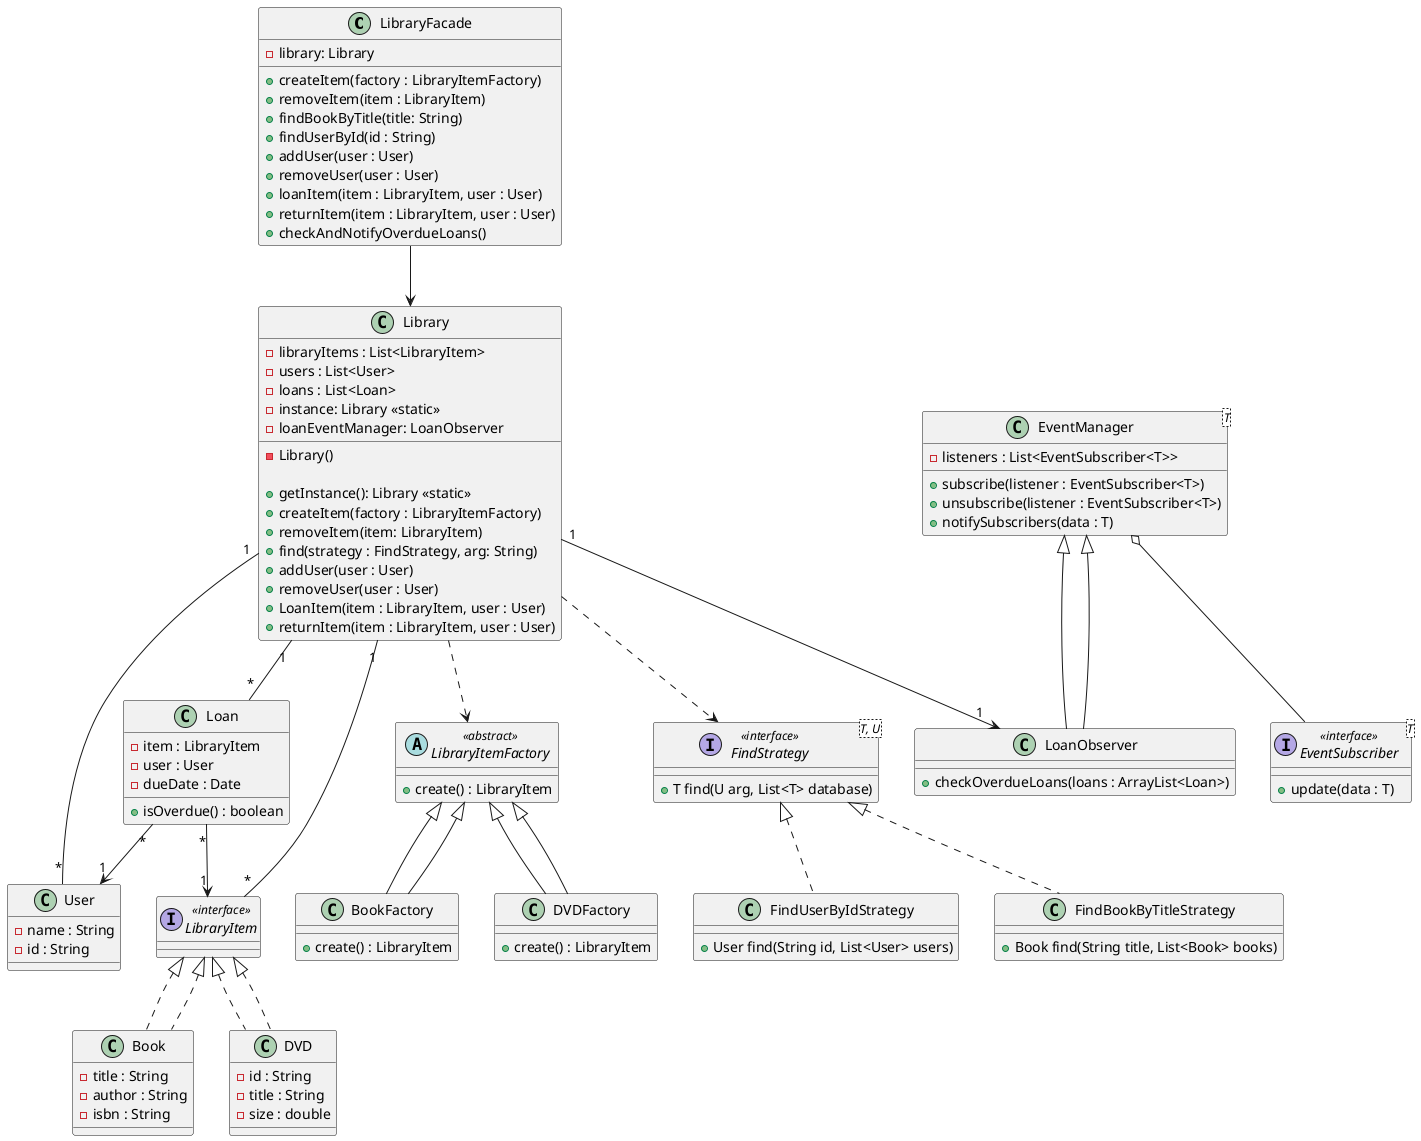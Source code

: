 @startuml

    class LibraryFacade {
         - library: Library
         + createItem(factory : LibraryItemFactory)
         + removeItem(item : LibraryItem)
         + findBookByTitle(title: String)
         + findUserById(id : String)
         + addUser(user : User)
         + removeUser(user : User)
         + loanItem(item : LibraryItem, user : User)
         + returnItem(item : LibraryItem, user : User)
         + checkAndNotifyOverdueLoans()
    }


    class Library {
        - libraryItems : List<LibraryItem>
        - users : List<User>
        - loans : List<Loan>
        - instance: Library <<static>>
        - loanEventManager: LoanObserver

        - Library()

        + getInstance(): Library <<static>>
        + createItem(factory : LibraryItemFactory)
        + removeItem(item: LibraryItem)
        + find(strategy : FindStrategy, arg: String)
        + addUser(user : User)
        + removeUser(user : User)
        + LoanItem(item : LibraryItem, user : User)
        + returnItem(item : LibraryItem, user : User)
    }

    class User {
        - name : String
        - id : String
    }

    class Loan {
        - item : LibraryItem
        - user : User
        - dueDate : Date
        + isOverdue() : boolean
    }

    interface LibraryItem <<interface>>

    class Book implements LibraryItem {
        - title : String
        - author : String
        - isbn : String
    }

    class DVD implements LibraryItem {
        - id : String
        - title : String
        - size : double
    }
     abstract class LibraryItemFactory <<abstract>> {
            + create() : LibraryItem
        }

        class BookFactory extends LibraryItemFactory {
            + create() : LibraryItem
        }

        class DVDFactory extends LibraryItemFactory {
            + create() : LibraryItem
        }


    interface FindStrategy<T, U> <<interface>> {
        + T find(U arg, List<T> database)
    }

    class FindUserByIdStrategy {
        + User find(String id, List<User> users)
    }

    class FindBookByTitleStrategy {
        + Book find(String title, List<Book> books)
    }


    interface EventSubscriber<T> <<interface>> {
        + update(data : T)
    }

    class EventManager<T> {
        - listeners : List<EventSubscriber<T>>
        + subscribe(listener : EventSubscriber<T>)
        + unsubscribe(listener : EventSubscriber<T>)
        + notifySubscribers(data : T)
    }

    class LoanObserver extends EventManager<Loan> {
        + checkOverdueLoans(loans : ArrayList<Loan>)
    }


LibraryFacade --> Library
Library ..> LibraryItemFactory
Library ..> FindStrategy
Library "1" --> "1" LoanObserver

LibraryItemFactory <|-- BookFactory
LibraryItemFactory <|-- DVDFactory
LibraryItem <|.. Book
LibraryItem <|.. DVD
FindStrategy <|.. FindUserByIdStrategy
FindStrategy <|.. FindBookByTitleStrategy
EventManager <|-- LoanObserver
EventManager o-- EventSubscriber

Library "1" -- "*" LibraryItem
Library "1" -- "*" User
Library "1" -- "*" Loan
Loan "*" --> "1" LibraryItem
Loan "*" --> "1" User

@enduml
